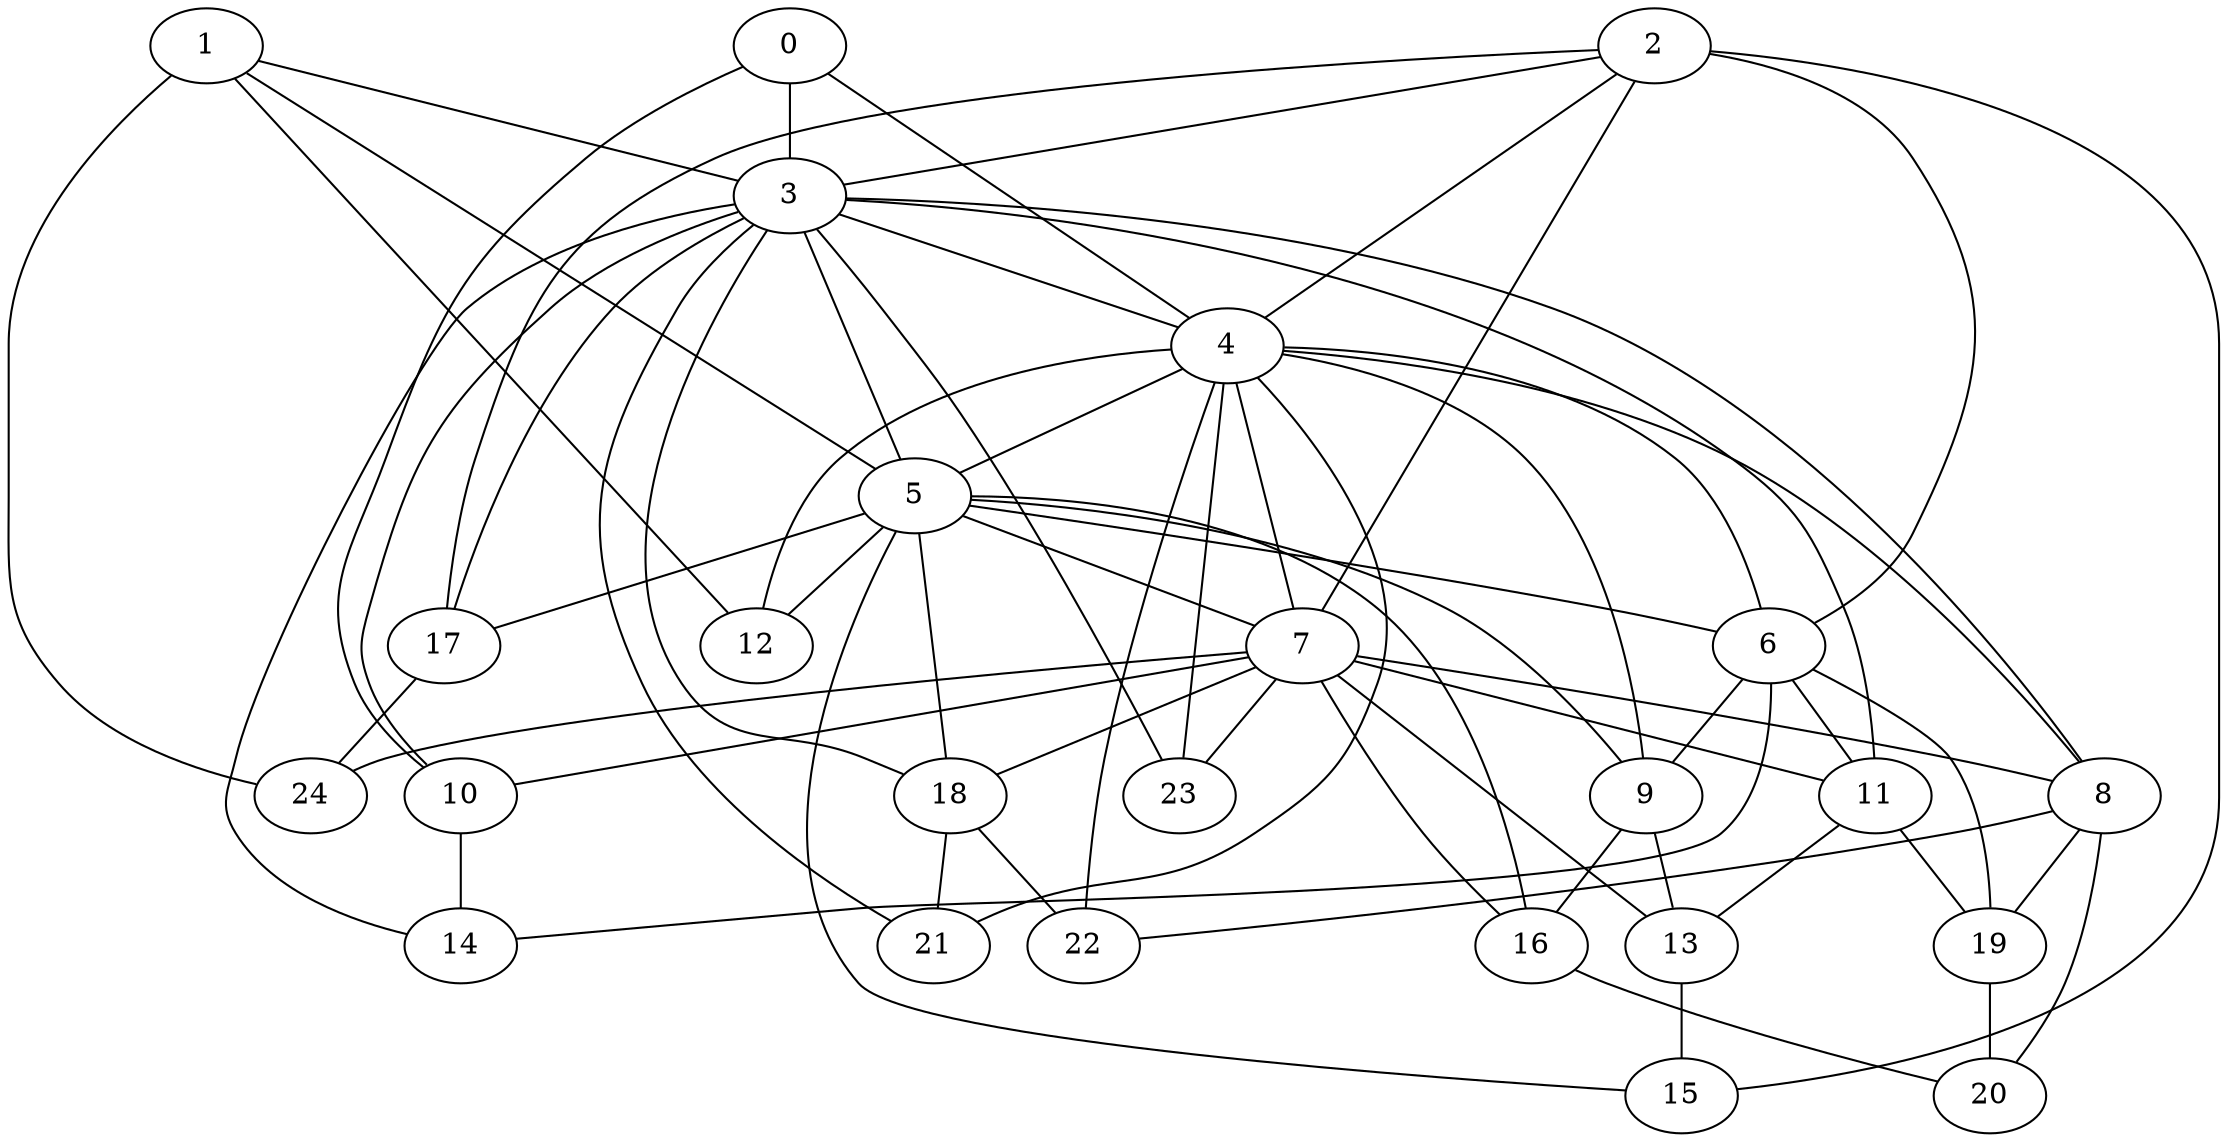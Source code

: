 strict graph "barabasi_albert_graph(25,3)" {
0;
1;
2;
3;
4;
5;
6;
7;
8;
9;
10;
11;
12;
13;
14;
15;
16;
17;
18;
19;
20;
21;
22;
23;
24;
0 -- 10  [is_available=True, prob="0.822699064216"];
0 -- 3  [is_available=True, prob="0.2078154596"];
0 -- 4  [is_available=True, prob="0.270292833337"];
1 -- 24  [is_available=True, prob="0.216501638565"];
1 -- 3  [is_available=True, prob="0.0187705120337"];
1 -- 12  [is_available=True, prob="1.0"];
1 -- 5  [is_available=True, prob="0.0351158333935"];
2 -- 3  [is_available=True, prob="1.0"];
2 -- 4  [is_available=True, prob="1.0"];
2 -- 6  [is_available=True, prob="1.0"];
2 -- 7  [is_available=True, prob="1.0"];
2 -- 15  [is_available=True, prob="0.619005842838"];
2 -- 17  [is_available=True, prob="0.735433623611"];
3 -- 4  [is_available=True, prob="1.0"];
3 -- 5  [is_available=True, prob="0.589000221943"];
3 -- 8  [is_available=True, prob="0.948592131076"];
3 -- 10  [is_available=True, prob="1.0"];
3 -- 11  [is_available=True, prob="1.0"];
3 -- 14  [is_available=True, prob="0.538072385571"];
3 -- 17  [is_available=True, prob="0.603541393992"];
3 -- 18  [is_available=True, prob="0.97523549442"];
3 -- 21  [is_available=True, prob="0.0426523612744"];
3 -- 23  [is_available=True, prob="0.951437868722"];
4 -- 5  [is_available=True, prob="0.619980008871"];
4 -- 6  [is_available=True, prob="0.609224357912"];
4 -- 7  [is_available=True, prob="0.670192638441"];
4 -- 8  [is_available=True, prob="0.866989065652"];
4 -- 9  [is_available=True, prob="0.227312907206"];
4 -- 12  [is_available=True, prob="1.0"];
4 -- 21  [is_available=True, prob="0.868289019552"];
4 -- 22  [is_available=True, prob="0.593784935535"];
4 -- 23  [is_available=True, prob="1.0"];
5 -- 6  [is_available=True, prob="0.759588829223"];
5 -- 7  [is_available=True, prob="0.803076908463"];
5 -- 9  [is_available=True, prob="0.457149665042"];
5 -- 12  [is_available=True, prob="1.0"];
5 -- 15  [is_available=True, prob="0.9576968595"];
5 -- 16  [is_available=True, prob="0.123908804524"];
5 -- 17  [is_available=True, prob="0.157036231459"];
5 -- 18  [is_available=True, prob="1.0"];
6 -- 9  [is_available=True, prob="1.0"];
6 -- 11  [is_available=True, prob="0.206202901862"];
6 -- 14  [is_available=True, prob="0.102433350563"];
6 -- 19  [is_available=True, prob="1.0"];
7 -- 8  [is_available=True, prob="1.0"];
7 -- 10  [is_available=True, prob="0.801350314505"];
7 -- 11  [is_available=True, prob="0.903881108462"];
7 -- 13  [is_available=True, prob="0.811015564093"];
7 -- 16  [is_available=True, prob="0.860111869695"];
7 -- 18  [is_available=True, prob="0.177072988897"];
7 -- 23  [is_available=True, prob="0.552660725761"];
7 -- 24  [is_available=True, prob="0.757532452721"];
8 -- 19  [is_available=True, prob="0.774763802252"];
8 -- 20  [is_available=True, prob="0.559622851041"];
8 -- 22  [is_available=True, prob="0.553377277015"];
9 -- 16  [is_available=True, prob="1.0"];
9 -- 13  [is_available=True, prob="0.958046309191"];
10 -- 14  [is_available=True, prob="0.464825015277"];
11 -- 19  [is_available=True, prob="0.933443524778"];
11 -- 13  [is_available=True, prob="1.0"];
13 -- 15  [is_available=True, prob="0.0873725723292"];
16 -- 20  [is_available=True, prob="0.352031583869"];
17 -- 24  [is_available=True, prob="0.746804398889"];
18 -- 21  [is_available=True, prob="0.750696538706"];
18 -- 22  [is_available=True, prob="0.999992812689"];
19 -- 20  [is_available=True, prob="1.0"];
}
